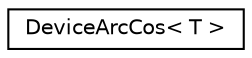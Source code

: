 digraph "Graphical Class Hierarchy"
{
  edge [fontname="Helvetica",fontsize="10",labelfontname="Helvetica",labelfontsize="10"];
  node [fontname="Helvetica",fontsize="10",shape=record];
  rankdir="LR";
  Node0 [label="DeviceArcCos\< T \>",height=0.2,width=0.4,color="black", fillcolor="white", style="filled",URL="$structDeviceArcCos.html"];
}
